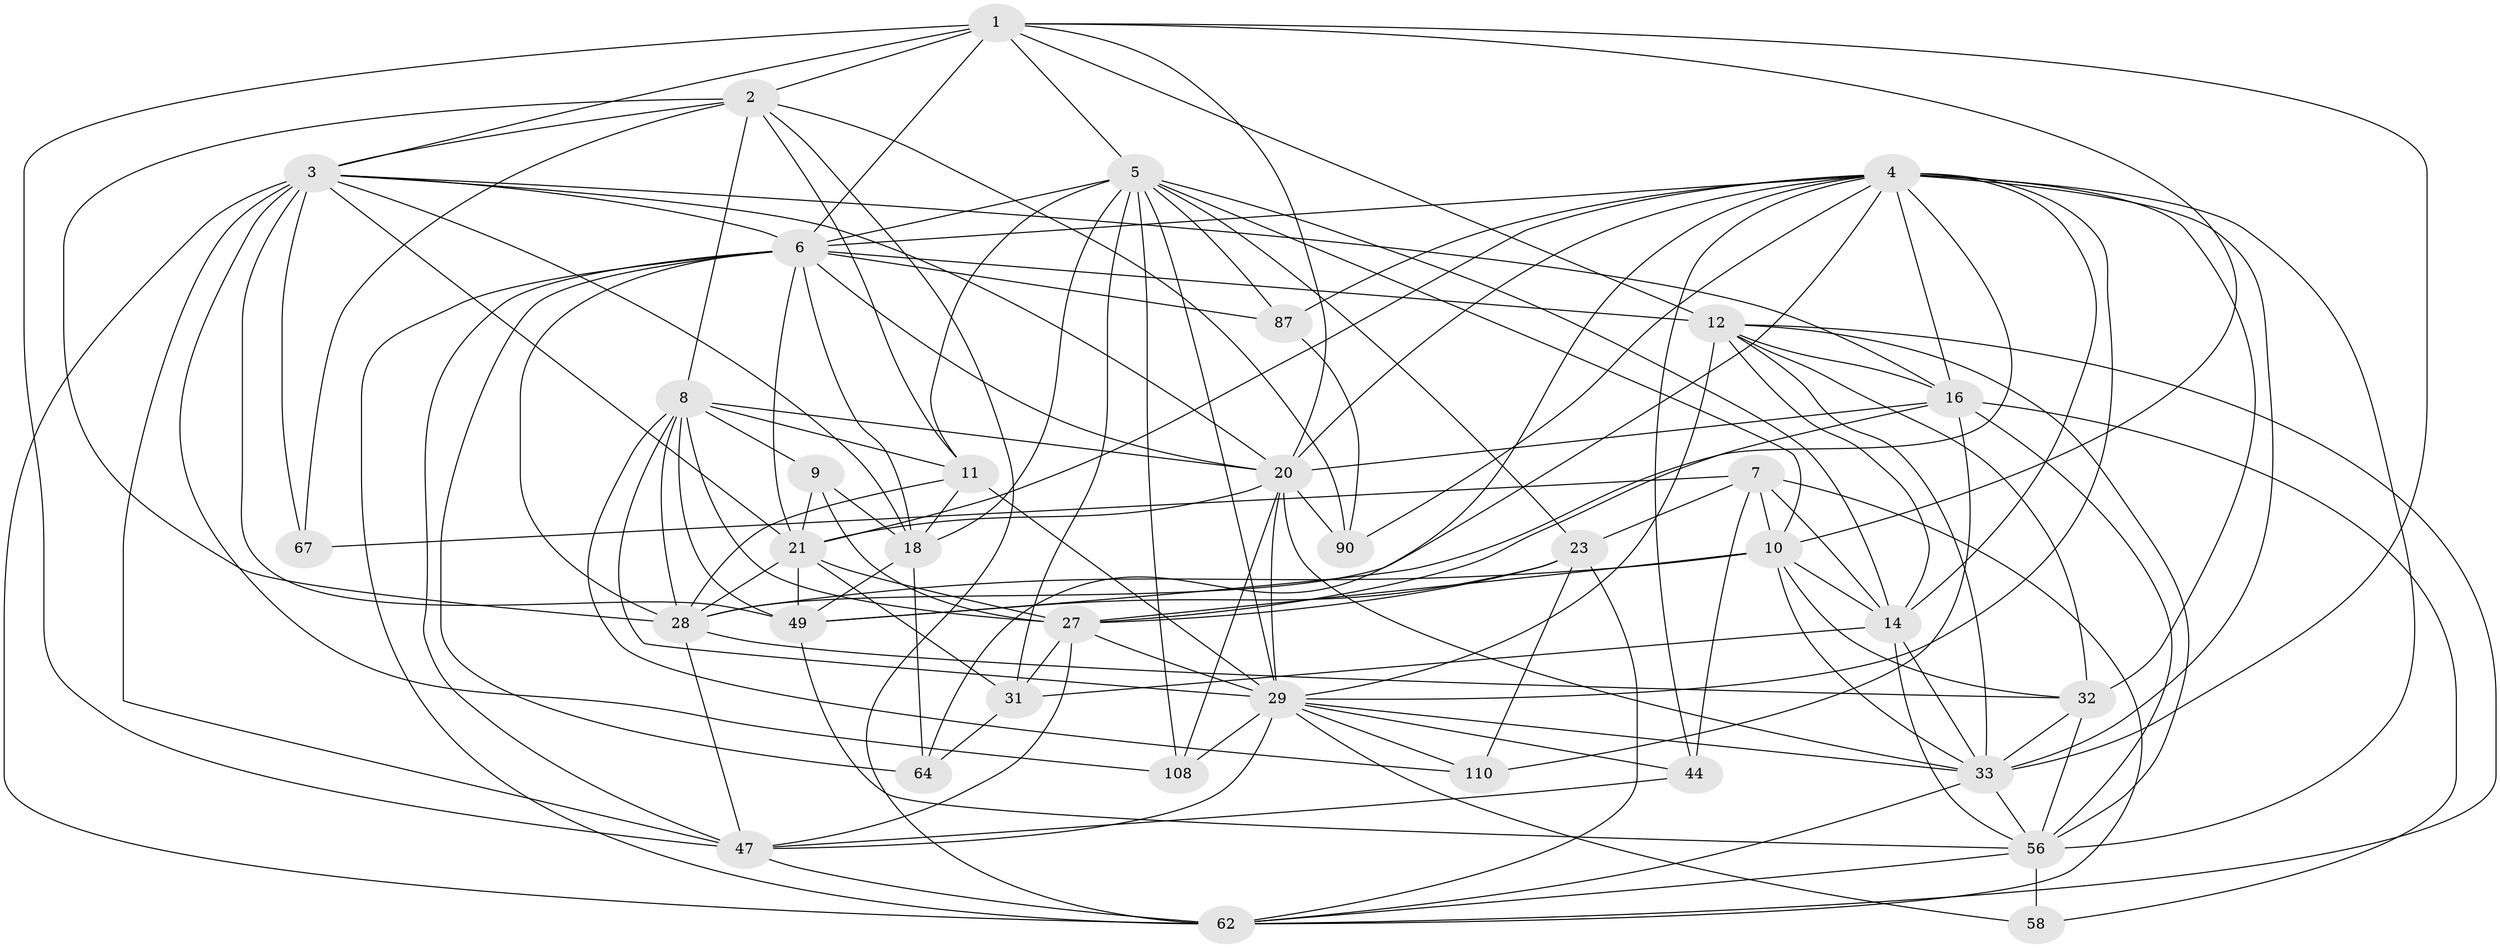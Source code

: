 // original degree distribution, {4: 1.0}
// Generated by graph-tools (version 1.1) at 2025/20/03/04/25 18:20:39]
// undirected, 36 vertices, 137 edges
graph export_dot {
graph [start="1"]
  node [color=gray90,style=filled];
  1 [super="+81+88+93+51"];
  2 [super="+17"];
  3 [super="+50+40+42+22"];
  4 [super="+13+37"];
  5 [super="+19+45"];
  6 [super="+121+71+15+118"];
  7 [super="+36"];
  8 [super="+24+89"];
  9;
  10 [super="+66+77"];
  11 [super="+120"];
  12 [super="+59+99"];
  14 [super="+92+60"];
  16 [super="+46"];
  18 [super="+30"];
  20 [super="+63+43+35"];
  21 [super="+116+34"];
  23 [super="+26"];
  27 [super="+105+86+104"];
  28 [super="+39+68+78"];
  29 [super="+52+106+38"];
  31 [super="+80"];
  32 [super="+69"];
  33 [super="+85+53+61"];
  44;
  47 [super="+79+55+65"];
  49 [super="+111+83"];
  56 [super="+97+76"];
  58;
  62 [super="+70+101"];
  64;
  67;
  87;
  90;
  108;
  110;
  1 -- 47 [weight=2];
  1 -- 33;
  1 -- 2;
  1 -- 12;
  1 -- 20;
  1 -- 3;
  1 -- 10;
  1 -- 5;
  1 -- 6;
  2 -- 67;
  2 -- 3;
  2 -- 90;
  2 -- 11;
  2 -- 28;
  2 -- 8;
  2 -- 62;
  3 -- 18;
  3 -- 49;
  3 -- 47 [weight=3];
  3 -- 20;
  3 -- 6;
  3 -- 108;
  3 -- 21;
  3 -- 16;
  3 -- 67;
  3 -- 62;
  4 -- 90;
  4 -- 33;
  4 -- 49;
  4 -- 20;
  4 -- 28;
  4 -- 16;
  4 -- 32;
  4 -- 64;
  4 -- 6;
  4 -- 44;
  4 -- 14 [weight=2];
  4 -- 21;
  4 -- 87;
  4 -- 56;
  4 -- 29;
  5 -- 31 [weight=2];
  5 -- 23;
  5 -- 11;
  5 -- 18;
  5 -- 87;
  5 -- 10;
  5 -- 29;
  5 -- 108;
  5 -- 14;
  5 -- 6;
  6 -- 64;
  6 -- 87;
  6 -- 21;
  6 -- 28 [weight=2];
  6 -- 18;
  6 -- 12;
  6 -- 62;
  6 -- 47;
  6 -- 20;
  7 -- 67 [weight=2];
  7 -- 62;
  7 -- 23;
  7 -- 44;
  7 -- 14;
  7 -- 10 [weight=2];
  8 -- 29 [weight=2];
  8 -- 9;
  8 -- 27;
  8 -- 20;
  8 -- 49;
  8 -- 11;
  8 -- 28;
  8 -- 110;
  9 -- 18;
  9 -- 27;
  9 -- 21;
  10 -- 28;
  10 -- 14 [weight=2];
  10 -- 33;
  10 -- 27;
  10 -- 32;
  11 -- 18;
  11 -- 29;
  11 -- 28;
  12 -- 33;
  12 -- 29 [weight=2];
  12 -- 14;
  12 -- 16;
  12 -- 56;
  12 -- 32;
  12 -- 62;
  14 -- 56;
  14 -- 31;
  14 -- 33;
  16 -- 20;
  16 -- 58;
  16 -- 110;
  16 -- 27;
  16 -- 56;
  18 -- 64;
  18 -- 49 [weight=2];
  20 -- 108;
  20 -- 21 [weight=2];
  20 -- 33;
  20 -- 90;
  20 -- 29;
  21 -- 31;
  21 -- 49;
  21 -- 27;
  21 -- 28;
  23 -- 62;
  23 -- 49;
  23 -- 110;
  23 -- 27;
  27 -- 31;
  27 -- 47 [weight=2];
  27 -- 29;
  28 -- 32;
  28 -- 47;
  29 -- 58;
  29 -- 110;
  29 -- 33;
  29 -- 47 [weight=2];
  29 -- 108;
  29 -- 44;
  31 -- 64;
  32 -- 56;
  32 -- 33;
  33 -- 56;
  33 -- 62;
  44 -- 47;
  47 -- 62 [weight=2];
  49 -- 56;
  56 -- 62;
  56 -- 58 [weight=2];
  87 -- 90;
}
